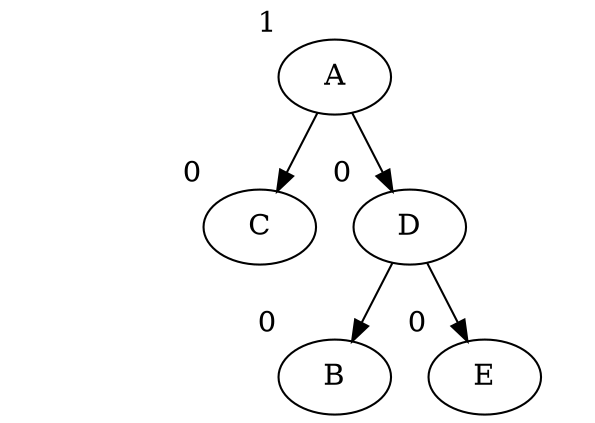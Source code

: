 strict digraph {
    rank1 [style=invisible];
    rank2 [style=invisible];
    rank3 [style=invisible];
    rank1 -> rank2 [color=white];

    A [xlabel = "1"];
    B [xlabel = "0"];
    C [xlabel = "0"];
    D [xlabel = "0"];
    E [xlabel = "0"];
    A -> D;
    A -> C;
    D -> B;
    D -> E;

    {
        rank = same;
        rank2 -> C -> D [style=invis];
    }
}
